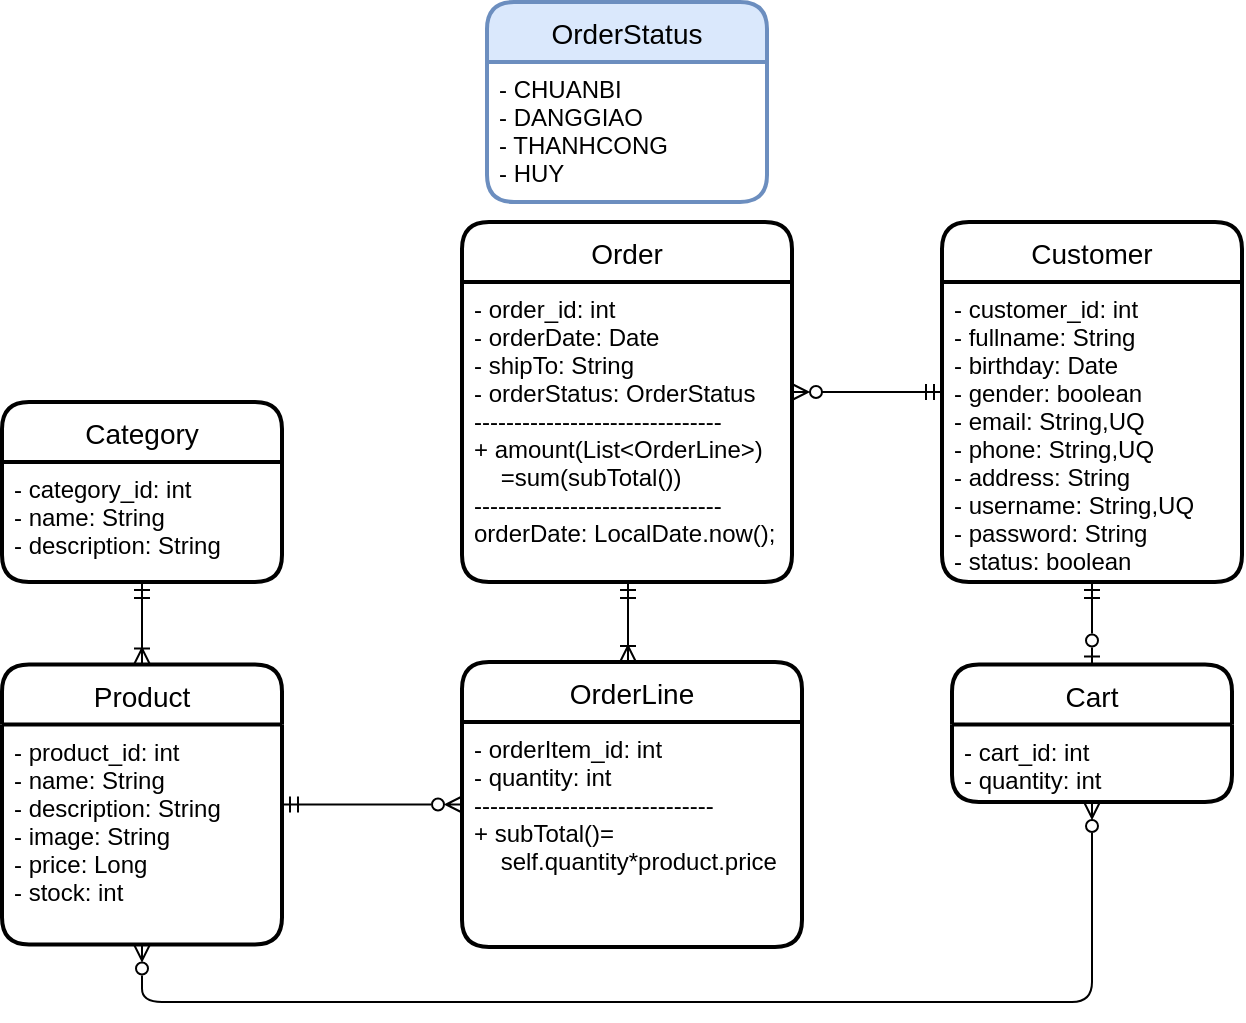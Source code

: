 <mxfile version="16.0.2" type="device" pages="2"><diagram id="qoaYeuyGQWZDitcdsowW" name="Web Ecommerce"><mxGraphModel dx="1038" dy="641" grid="1" gridSize="10" guides="1" tooltips="1" connect="1" arrows="1" fold="1" page="1" pageScale="1" pageWidth="850" pageHeight="1100" math="0" shadow="0"><root><mxCell id="0"/><mxCell id="1" parent="0"/><mxCell id="GW31YCTYWMhQdV-MKb_X-5" style="edgeStyle=orthogonalEdgeStyle;rounded=0;orthogonalLoop=1;jettySize=auto;html=1;endArrow=ERmandOne;endFill=0;startArrow=ERoneToMany;startFill=0;" parent="1" source="GW31YCTYWMhQdV-MKb_X-1" target="b3GVUslUazlHz041R9IX-7" edge="1"><mxGeometry relative="1" as="geometry"/></mxCell><mxCell id="GW31YCTYWMhQdV-MKb_X-1" value="Product" style="swimlane;childLayout=stackLayout;horizontal=1;startSize=30;horizontalStack=0;rounded=1;fontSize=14;fontStyle=0;strokeWidth=2;resizeParent=0;resizeLast=1;shadow=0;dashed=0;align=center;" parent="1" vertex="1"><mxGeometry x="130" y="421.25" width="140" height="140" as="geometry"/></mxCell><mxCell id="GW31YCTYWMhQdV-MKb_X-2" value="- product_id: int&#10;- name: String&#10;- description: String&#10;- image: String&#10;- price: Long&#10;- stock: int" style="align=left;strokeColor=none;fillColor=none;spacingLeft=4;fontSize=12;verticalAlign=top;resizable=0;rotatable=0;part=1;" parent="GW31YCTYWMhQdV-MKb_X-1" vertex="1"><mxGeometry y="30" width="140" height="110" as="geometry"/></mxCell><mxCell id="GW31YCTYWMhQdV-MKb_X-6" value="Customer" style="swimlane;childLayout=stackLayout;horizontal=1;startSize=30;horizontalStack=0;rounded=1;fontSize=14;fontStyle=0;strokeWidth=2;resizeParent=0;resizeLast=1;shadow=0;dashed=0;align=center;" parent="1" vertex="1"><mxGeometry x="600" y="200" width="150" height="180" as="geometry"/></mxCell><mxCell id="GW31YCTYWMhQdV-MKb_X-7" value="- customer_id: int&#10;- fullname: String&#10;- birthday: Date&#10;- gender: boolean&#10;- email: String,UQ&#10;- phone: String,UQ&#10;- address: String&#10;- username: String,UQ&#10;- password: String&#10;- status: boolean" style="align=left;strokeColor=none;fillColor=none;spacingLeft=4;fontSize=12;verticalAlign=top;resizable=0;rotatable=0;part=1;" parent="GW31YCTYWMhQdV-MKb_X-6" vertex="1"><mxGeometry y="30" width="150" height="150" as="geometry"/></mxCell><mxCell id="GW31YCTYWMhQdV-MKb_X-10" style="edgeStyle=orthogonalEdgeStyle;rounded=0;orthogonalLoop=1;jettySize=auto;html=1;fontColor=#FF0000;startArrow=ERzeroToMany;startFill=0;endArrow=ERmandOne;endFill=0;" parent="1" source="GW31YCTYWMhQdV-MKb_X-8" target="GW31YCTYWMhQdV-MKb_X-6" edge="1"><mxGeometry relative="1" as="geometry"><Array as="points"><mxPoint x="540" y="285"/><mxPoint x="540" y="285"/></Array></mxGeometry></mxCell><mxCell id="GW31YCTYWMhQdV-MKb_X-8" value="Order" style="swimlane;childLayout=stackLayout;horizontal=1;startSize=30;horizontalStack=0;rounded=1;fontSize=14;fontStyle=0;strokeWidth=2;resizeParent=0;resizeLast=1;shadow=0;dashed=0;align=center;" parent="1" vertex="1"><mxGeometry x="360" y="200" width="165" height="180" as="geometry"/></mxCell><mxCell id="GW31YCTYWMhQdV-MKb_X-9" value="- order_id: int&#10;- orderDate: Date&#10;- shipTo: String&#10;- orderStatus: OrderStatus&#10;-------------------------------&#10;+ amount(List&lt;OrderLine&gt;)&#10;    =sum(subTotal())&#10;-------------------------------&#10;orderDate: LocalDate.now();" style="align=left;strokeColor=none;fillColor=none;spacingLeft=4;fontSize=12;verticalAlign=top;resizable=0;rotatable=0;part=1;" parent="GW31YCTYWMhQdV-MKb_X-8" vertex="1"><mxGeometry y="30" width="165" height="150" as="geometry"/></mxCell><mxCell id="GW31YCTYWMhQdV-MKb_X-21" style="edgeStyle=orthogonalEdgeStyle;rounded=0;orthogonalLoop=1;jettySize=auto;html=1;fontColor=#000000;startArrow=ERoneToMany;startFill=0;endArrow=ERmandOne;endFill=0;" parent="1" source="GW31YCTYWMhQdV-MKb_X-11" target="GW31YCTYWMhQdV-MKb_X-8" edge="1"><mxGeometry relative="1" as="geometry"><Array as="points"><mxPoint x="443" y="390"/><mxPoint x="443" y="390"/></Array></mxGeometry></mxCell><mxCell id="GW31YCTYWMhQdV-MKb_X-24" style="edgeStyle=orthogonalEdgeStyle;rounded=0;orthogonalLoop=1;jettySize=auto;html=1;fontColor=#000000;startArrow=ERzeroToMany;startFill=0;endArrow=ERmandOne;endFill=0;" parent="1" source="GW31YCTYWMhQdV-MKb_X-11" target="GW31YCTYWMhQdV-MKb_X-1" edge="1"><mxGeometry relative="1" as="geometry"/></mxCell><mxCell id="GW31YCTYWMhQdV-MKb_X-11" value="OrderLine" style="swimlane;childLayout=stackLayout;horizontal=1;startSize=30;horizontalStack=0;rounded=1;fontSize=14;fontStyle=0;strokeWidth=2;resizeParent=0;resizeLast=1;shadow=0;dashed=0;align=center;" parent="1" vertex="1"><mxGeometry x="360" y="420" width="170" height="142.5" as="geometry"><mxRectangle x="375" y="435" width="100" height="40" as="alternateBounds"/></mxGeometry></mxCell><mxCell id="GW31YCTYWMhQdV-MKb_X-12" value="- orderItem_id: int&#10;- quantity: int&#10;------------------------------&#10;+ subTotal()=&#10;    self.quantity*product.price" style="align=left;strokeColor=none;fillColor=none;spacingLeft=4;fontSize=12;verticalAlign=top;resizable=0;rotatable=0;part=1;" parent="GW31YCTYWMhQdV-MKb_X-11" vertex="1"><mxGeometry y="30" width="170" height="112.5" as="geometry"/></mxCell><mxCell id="b3GVUslUazlHz041R9IX-5" style="edgeStyle=orthogonalEdgeStyle;rounded=0;orthogonalLoop=1;jettySize=auto;html=1;endArrow=ERmandOne;endFill=0;startArrow=ERzeroToOne;startFill=0;" parent="1" source="b3GVUslUazlHz041R9IX-1" target="GW31YCTYWMhQdV-MKb_X-6" edge="1"><mxGeometry relative="1" as="geometry"/></mxCell><mxCell id="b3GVUslUazlHz041R9IX-6" style="edgeStyle=orthogonalEdgeStyle;rounded=1;orthogonalLoop=1;jettySize=auto;html=1;startArrow=ERzeroToMany;startFill=0;endArrow=ERzeroToMany;endFill=0;" parent="1" source="b3GVUslUazlHz041R9IX-1" target="GW31YCTYWMhQdV-MKb_X-1" edge="1"><mxGeometry relative="1" as="geometry"><Array as="points"><mxPoint x="675" y="590"/><mxPoint x="200" y="590"/></Array></mxGeometry></mxCell><mxCell id="b3GVUslUazlHz041R9IX-1" value="Cart" style="swimlane;childLayout=stackLayout;horizontal=1;startSize=30;horizontalStack=0;rounded=1;fontSize=14;fontStyle=0;strokeWidth=2;resizeParent=0;resizeLast=1;shadow=0;dashed=0;align=center;" parent="1" vertex="1"><mxGeometry x="605" y="421.25" width="140" height="68.75" as="geometry"><mxRectangle x="375" y="440" width="100" height="40" as="alternateBounds"/></mxGeometry></mxCell><mxCell id="b3GVUslUazlHz041R9IX-2" value="- cart_id: int&#10;- quantity: int" style="align=left;strokeColor=none;fillColor=none;spacingLeft=4;fontSize=12;verticalAlign=top;resizable=0;rotatable=0;part=1;" parent="b3GVUslUazlHz041R9IX-1" vertex="1"><mxGeometry y="30" width="140" height="38.75" as="geometry"/></mxCell><mxCell id="b3GVUslUazlHz041R9IX-7" value="Category" style="swimlane;childLayout=stackLayout;horizontal=1;startSize=30;horizontalStack=0;rounded=1;fontSize=14;fontStyle=0;strokeWidth=2;resizeParent=0;resizeLast=1;shadow=0;dashed=0;align=center;" parent="1" vertex="1"><mxGeometry x="130" y="290" width="140" height="90" as="geometry"/></mxCell><mxCell id="b3GVUslUazlHz041R9IX-8" value="- category_id: int&#10;- name: String&#10;- description: String" style="align=left;strokeColor=none;fillColor=none;spacingLeft=4;fontSize=12;verticalAlign=top;resizable=0;rotatable=0;part=1;" parent="b3GVUslUazlHz041R9IX-7" vertex="1"><mxGeometry y="30" width="140" height="60" as="geometry"/></mxCell><mxCell id="sveDgS9KWxgB0ALTKhCP-14" value="OrderStatus" style="swimlane;childLayout=stackLayout;horizontal=1;startSize=30;horizontalStack=0;rounded=1;fontSize=14;fontStyle=0;strokeWidth=2;resizeParent=0;resizeLast=1;shadow=0;dashed=0;align=center;fillColor=#dae8fc;strokeColor=#6c8ebf;" parent="1" vertex="1"><mxGeometry x="372.5" y="90" width="140" height="100" as="geometry"/></mxCell><mxCell id="sveDgS9KWxgB0ALTKhCP-15" value="- CHUANBI&#10;- DANGGIAO&#10;- THANHCONG&#10;- HUY" style="align=left;strokeColor=none;fillColor=none;spacingLeft=4;fontSize=12;verticalAlign=top;resizable=0;rotatable=0;part=1;" parent="sveDgS9KWxgB0ALTKhCP-14" vertex="1"><mxGeometry y="30" width="140" height="70" as="geometry"/></mxCell></root></mxGraphModel></diagram><diagram id="YjUQDZ77MbeV0shMIbGn" name="++"><mxGraphModel dx="749" dy="568" grid="1" gridSize="10" guides="1" tooltips="1" connect="1" arrows="1" fold="1" page="1" pageScale="1" pageWidth="850" pageHeight="1100" math="0" shadow="0">&#xa;            <root>&#xa;                <mxCell id="0"/>&#xa;                <mxCell id="1" parent="0"/>&#xa;                <mxCell id="ltE__gGMKvodf-GJzZ4p-1" style="edgeStyle=orthogonalEdgeStyle;rounded=0;orthogonalLoop=1;jettySize=auto;html=1;endArrow=ERmandOne;endFill=0;startArrow=ERoneToMany;startFill=0;" edge="1" parent="1" source="ltE__gGMKvodf-GJzZ4p-2" target="ltE__gGMKvodf-GJzZ4p-17">&#xa;                    <mxGeometry relative="1" as="geometry"/>&#xa;                </mxCell>&#xa;                <mxCell id="ltE__gGMKvodf-GJzZ4p-2" value="Product ~SKU" style="swimlane;childLayout=stackLayout;horizontal=1;startSize=30;horizontalStack=0;rounded=1;fontSize=14;fontStyle=0;strokeWidth=2;resizeParent=0;resizeLast=1;shadow=0;dashed=0;align=center;" vertex="1" parent="1">&#xa;                    <mxGeometry x="130" y="421.25" width="140" height="140" as="geometry"/>&#xa;                </mxCell>&#xa;                <mxCell id="ltE__gGMKvodf-GJzZ4p-3" value="- product_id: int&#10;- name: String&#10;- description: String&#10;- image: String&#10;- price: Long&#10;- stock: int" style="align=left;strokeColor=none;fillColor=none;spacingLeft=4;fontSize=12;verticalAlign=top;resizable=0;rotatable=0;part=1;" vertex="1" parent="ltE__gGMKvodf-GJzZ4p-2">&#xa;                    <mxGeometry y="30" width="140" height="110" as="geometry"/>&#xa;                </mxCell>&#xa;                <mxCell id="ltE__gGMKvodf-GJzZ4p-4" value="Customer" style="swimlane;childLayout=stackLayout;horizontal=1;startSize=30;horizontalStack=0;rounded=1;fontSize=14;fontStyle=0;strokeWidth=2;resizeParent=0;resizeLast=1;shadow=0;dashed=0;align=center;" vertex="1" parent="1">&#xa;                    <mxGeometry x="600" y="200" width="150" height="180" as="geometry"/>&#xa;                </mxCell>&#xa;                <mxCell id="ltE__gGMKvodf-GJzZ4p-5" value="- customer_id: int&#10;- fullname: String&#10;- birthday: Date&#10;- gender: boolean&#10;- email: String,UQ&#10;- phone: String,UQ&#10;- address: String&#10;- username: String,UQ&#10;- password: String&#10;- status: boolean" style="align=left;strokeColor=none;fillColor=none;spacingLeft=4;fontSize=12;verticalAlign=top;resizable=0;rotatable=0;part=1;" vertex="1" parent="ltE__gGMKvodf-GJzZ4p-4">&#xa;                    <mxGeometry y="30" width="150" height="150" as="geometry"/>&#xa;                </mxCell>&#xa;                <mxCell id="ltE__gGMKvodf-GJzZ4p-6" style="edgeStyle=orthogonalEdgeStyle;rounded=0;orthogonalLoop=1;jettySize=auto;html=1;fontColor=#FF0000;startArrow=ERzeroToMany;startFill=0;endArrow=ERmandOne;endFill=0;" edge="1" parent="1" source="ltE__gGMKvodf-GJzZ4p-7" target="ltE__gGMKvodf-GJzZ4p-4">&#xa;                    <mxGeometry relative="1" as="geometry">&#xa;                        <Array as="points">&#xa;                            <mxPoint x="540" y="285"/>&#xa;                            <mxPoint x="540" y="285"/>&#xa;                        </Array>&#xa;                    </mxGeometry>&#xa;                </mxCell>&#xa;                <mxCell id="ltE__gGMKvodf-GJzZ4p-7" value="Order&#10;''PurchaseOrder" style="swimlane;childLayout=stackLayout;horizontal=1;startSize=40;horizontalStack=0;rounded=1;fontSize=14;fontStyle=0;strokeWidth=2;resizeParent=0;resizeLast=1;shadow=0;dashed=0;align=center;" vertex="1" parent="1">&#xa;                    <mxGeometry x="360" y="200" width="165" height="180" as="geometry"/>&#xa;                </mxCell>&#xa;                <mxCell id="ltE__gGMKvodf-GJzZ4p-8" value="- order_id: int&#10;- orderDate: Date&#10;- shipTo: String&#10;- orderStatus: OrderStatus&#10;-------------------------------&#10;+ amount(List&lt;OrderLine&gt;)&#10;    =sum(subTotal())&#10;-------------------------------&#10;orderDate: LocalDate.now();" style="align=left;strokeColor=none;fillColor=none;spacingLeft=4;fontSize=12;verticalAlign=top;resizable=0;rotatable=0;part=1;" vertex="1" parent="ltE__gGMKvodf-GJzZ4p-7">&#xa;                    <mxGeometry y="40" width="165" height="140" as="geometry"/>&#xa;                </mxCell>&#xa;                <mxCell id="ltE__gGMKvodf-GJzZ4p-9" style="edgeStyle=orthogonalEdgeStyle;rounded=0;orthogonalLoop=1;jettySize=auto;html=1;fontColor=#000000;startArrow=ERoneToMany;startFill=0;endArrow=ERmandOne;endFill=0;" edge="1" parent="1" source="ltE__gGMKvodf-GJzZ4p-11" target="ltE__gGMKvodf-GJzZ4p-7">&#xa;                    <mxGeometry relative="1" as="geometry">&#xa;                        <Array as="points">&#xa;                            <mxPoint x="443" y="390"/>&#xa;                            <mxPoint x="443" y="390"/>&#xa;                        </Array>&#xa;                    </mxGeometry>&#xa;                </mxCell>&#xa;                <mxCell id="ltE__gGMKvodf-GJzZ4p-10" style="edgeStyle=orthogonalEdgeStyle;rounded=0;orthogonalLoop=1;jettySize=auto;html=1;fontColor=#000000;startArrow=ERzeroToMany;startFill=0;endArrow=ERmandOne;endFill=0;" edge="1" parent="1" source="ltE__gGMKvodf-GJzZ4p-11" target="ltE__gGMKvodf-GJzZ4p-2">&#xa;                    <mxGeometry relative="1" as="geometry"/>&#xa;                </mxCell>&#xa;                <mxCell id="ltE__gGMKvodf-GJzZ4p-11" value="OrderLine&#10;''OrderItem&#10;''OrderDetail" style="swimlane;childLayout=stackLayout;horizontal=1;startSize=55;horizontalStack=0;rounded=1;fontSize=14;fontStyle=0;strokeWidth=2;resizeParent=0;resizeLast=1;shadow=0;dashed=0;align=center;" vertex="1" parent="1">&#xa;                    <mxGeometry x="360" y="420" width="170" height="142.5" as="geometry">&#xa;                        <mxRectangle x="375" y="435" width="100" height="40" as="alternateBounds"/>&#xa;                    </mxGeometry>&#xa;                </mxCell>&#xa;                <mxCell id="ltE__gGMKvodf-GJzZ4p-12" value="- orderItem_id: int&#10;- quantity: int&#10;------------------------------&#10;+ subTotal()=&#10;    self.quantity*product.price" style="align=left;strokeColor=none;fillColor=none;spacingLeft=4;fontSize=12;verticalAlign=top;resizable=0;rotatable=0;part=1;" vertex="1" parent="ltE__gGMKvodf-GJzZ4p-11">&#xa;                    <mxGeometry y="55" width="170" height="87.5" as="geometry"/>&#xa;                </mxCell>&#xa;                <mxCell id="ltE__gGMKvodf-GJzZ4p-13" style="edgeStyle=orthogonalEdgeStyle;rounded=0;orthogonalLoop=1;jettySize=auto;html=1;endArrow=ERmandOne;endFill=0;startArrow=ERzeroToOne;startFill=0;" edge="1" parent="1" source="ltE__gGMKvodf-GJzZ4p-15" target="ltE__gGMKvodf-GJzZ4p-4">&#xa;                    <mxGeometry relative="1" as="geometry"/>&#xa;                </mxCell>&#xa;                <mxCell id="ltE__gGMKvodf-GJzZ4p-14" style="edgeStyle=orthogonalEdgeStyle;rounded=1;orthogonalLoop=1;jettySize=auto;html=1;startArrow=ERzeroToMany;startFill=0;endArrow=ERzeroToMany;endFill=0;" edge="1" parent="1" source="ltE__gGMKvodf-GJzZ4p-15" target="ltE__gGMKvodf-GJzZ4p-2">&#xa;                    <mxGeometry relative="1" as="geometry">&#xa;                        <Array as="points">&#xa;                            <mxPoint x="675" y="590"/>&#xa;                            <mxPoint x="200" y="590"/>&#xa;                        </Array>&#xa;                    </mxGeometry>&#xa;                </mxCell>&#xa;                <mxCell id="ltE__gGMKvodf-GJzZ4p-15" value="Cart" style="swimlane;childLayout=stackLayout;horizontal=1;startSize=30;horizontalStack=0;rounded=1;fontSize=14;fontStyle=0;strokeWidth=2;resizeParent=0;resizeLast=1;shadow=0;dashed=0;align=center;" vertex="1" parent="1">&#xa;                    <mxGeometry x="605" y="421.25" width="140" height="68.75" as="geometry">&#xa;                        <mxRectangle x="375" y="440" width="100" height="40" as="alternateBounds"/>&#xa;                    </mxGeometry>&#xa;                </mxCell>&#xa;                <mxCell id="ltE__gGMKvodf-GJzZ4p-16" value="- cart_id: int&#10;- quantity: int" style="align=left;strokeColor=none;fillColor=none;spacingLeft=4;fontSize=12;verticalAlign=top;resizable=0;rotatable=0;part=1;" vertex="1" parent="ltE__gGMKvodf-GJzZ4p-15">&#xa;                    <mxGeometry y="30" width="140" height="38.75" as="geometry"/>&#xa;                </mxCell>&#xa;                <mxCell id="ltE__gGMKvodf-GJzZ4p-17" value="Category" style="swimlane;childLayout=stackLayout;horizontal=1;startSize=30;horizontalStack=0;rounded=1;fontSize=14;fontStyle=0;strokeWidth=2;resizeParent=0;resizeLast=1;shadow=0;dashed=0;align=center;" vertex="1" parent="1">&#xa;                    <mxGeometry x="130" y="290" width="140" height="90" as="geometry"/>&#xa;                </mxCell>&#xa;                <mxCell id="ltE__gGMKvodf-GJzZ4p-18" value="- category_id: int&#10;- name: String&#10;- description: String" style="align=left;strokeColor=none;fillColor=none;spacingLeft=4;fontSize=12;verticalAlign=top;resizable=0;rotatable=0;part=1;" vertex="1" parent="ltE__gGMKvodf-GJzZ4p-17">&#xa;                    <mxGeometry y="30" width="140" height="60" as="geometry"/>&#xa;                </mxCell>&#xa;                <mxCell id="ltE__gGMKvodf-GJzZ4p-19" value="OrderStatus" style="swimlane;childLayout=stackLayout;horizontal=1;startSize=30;horizontalStack=0;rounded=1;fontSize=14;fontStyle=0;strokeWidth=2;resizeParent=0;resizeLast=1;shadow=0;dashed=0;align=center;fillColor=#dae8fc;strokeColor=#6c8ebf;" vertex="1" parent="1">&#xa;                    <mxGeometry x="372.5" y="90" width="140" height="100" as="geometry"/>&#xa;                </mxCell>&#xa;                <mxCell id="ltE__gGMKvodf-GJzZ4p-20" value="- CHUANBI&#10;- DANGGIAO&#10;- THANHCONG&#10;- HUY" style="align=left;strokeColor=none;fillColor=none;spacingLeft=4;fontSize=12;verticalAlign=top;resizable=0;rotatable=0;part=1;" vertex="1" parent="ltE__gGMKvodf-GJzZ4p-19">&#xa;                    <mxGeometry y="30" width="140" height="70" as="geometry"/>&#xa;                </mxCell>&#xa;            </root>&#xa;        </mxGraphModel></diagram></mxfile>